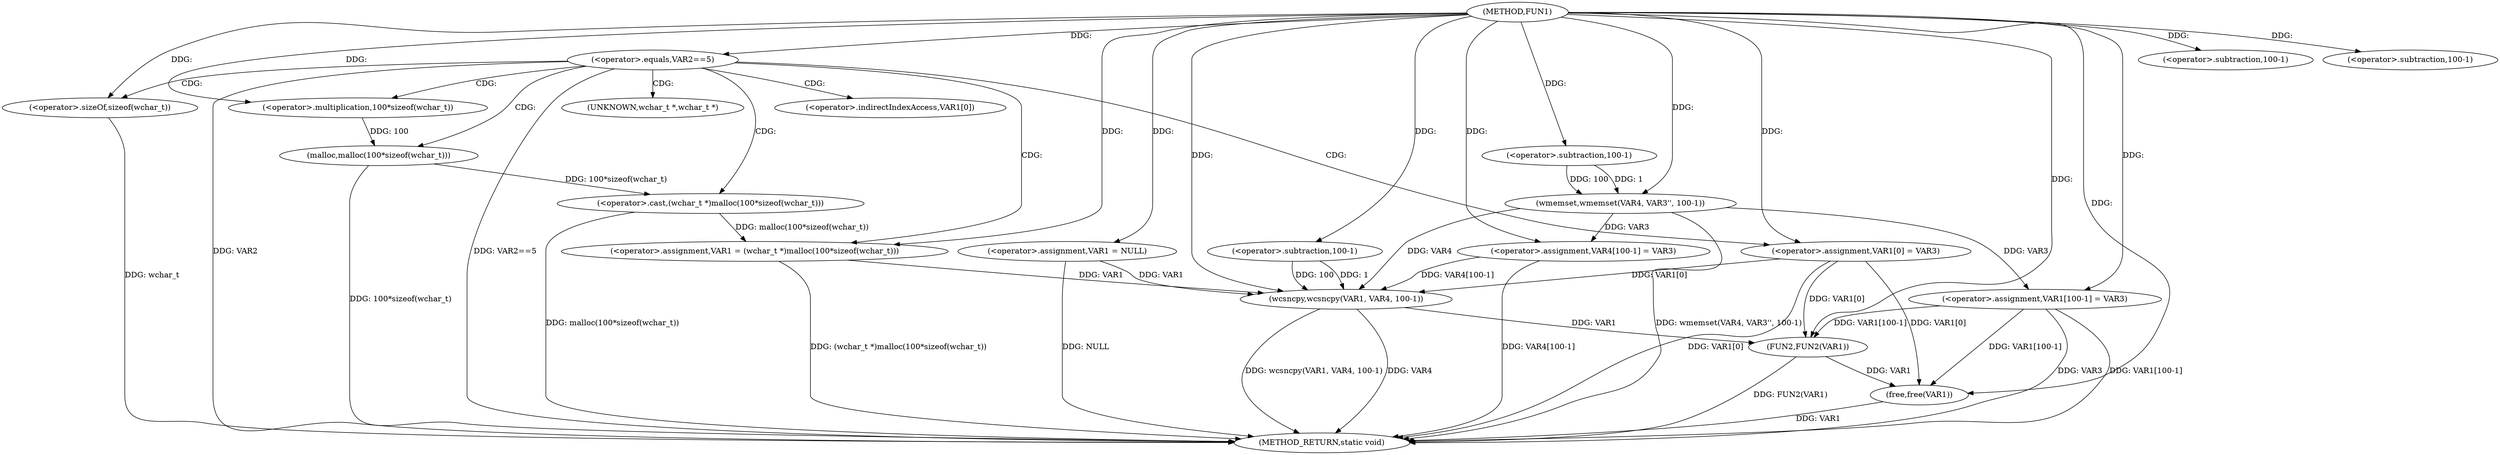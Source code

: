 digraph FUN1 {  
"1000100" [label = "(METHOD,FUN1)" ]
"1000157" [label = "(METHOD_RETURN,static void)" ]
"1000103" [label = "(<operator>.assignment,VAR1 = NULL)" ]
"1000107" [label = "(<operator>.equals,VAR2==5)" ]
"1000111" [label = "(<operator>.assignment,VAR1 = (wchar_t *)malloc(100*sizeof(wchar_t)))" ]
"1000113" [label = "(<operator>.cast,(wchar_t *)malloc(100*sizeof(wchar_t)))" ]
"1000115" [label = "(malloc,malloc(100*sizeof(wchar_t)))" ]
"1000116" [label = "(<operator>.multiplication,100*sizeof(wchar_t))" ]
"1000118" [label = "(<operator>.sizeOf,sizeof(wchar_t))" ]
"1000120" [label = "(<operator>.assignment,VAR1[0] = VAR3)" ]
"1000127" [label = "(wmemset,wmemset(VAR4, VAR3'', 100-1))" ]
"1000130" [label = "(<operator>.subtraction,100-1)" ]
"1000133" [label = "(<operator>.assignment,VAR4[100-1] = VAR3)" ]
"1000136" [label = "(<operator>.subtraction,100-1)" ]
"1000140" [label = "(wcsncpy,wcsncpy(VAR1, VAR4, 100-1))" ]
"1000143" [label = "(<operator>.subtraction,100-1)" ]
"1000146" [label = "(<operator>.assignment,VAR1[100-1] = VAR3)" ]
"1000149" [label = "(<operator>.subtraction,100-1)" ]
"1000153" [label = "(FUN2,FUN2(VAR1))" ]
"1000155" [label = "(free,free(VAR1))" ]
"1000114" [label = "(UNKNOWN,wchar_t *,wchar_t *)" ]
"1000121" [label = "(<operator>.indirectIndexAccess,VAR1[0])" ]
  "1000140" -> "1000157"  [ label = "DDG: VAR4"] 
  "1000107" -> "1000157"  [ label = "DDG: VAR2"] 
  "1000107" -> "1000157"  [ label = "DDG: VAR2==5"] 
  "1000103" -> "1000157"  [ label = "DDG: NULL"] 
  "1000155" -> "1000157"  [ label = "DDG: VAR1"] 
  "1000118" -> "1000157"  [ label = "DDG: wchar_t"] 
  "1000140" -> "1000157"  [ label = "DDG: wcsncpy(VAR1, VAR4, 100-1)"] 
  "1000146" -> "1000157"  [ label = "DDG: VAR3"] 
  "1000133" -> "1000157"  [ label = "DDG: VAR4[100-1]"] 
  "1000113" -> "1000157"  [ label = "DDG: malloc(100*sizeof(wchar_t))"] 
  "1000120" -> "1000157"  [ label = "DDG: VAR1[0]"] 
  "1000127" -> "1000157"  [ label = "DDG: wmemset(VAR4, VAR3'', 100-1)"] 
  "1000153" -> "1000157"  [ label = "DDG: FUN2(VAR1)"] 
  "1000111" -> "1000157"  [ label = "DDG: (wchar_t *)malloc(100*sizeof(wchar_t))"] 
  "1000146" -> "1000157"  [ label = "DDG: VAR1[100-1]"] 
  "1000115" -> "1000157"  [ label = "DDG: 100*sizeof(wchar_t)"] 
  "1000100" -> "1000103"  [ label = "DDG: "] 
  "1000100" -> "1000107"  [ label = "DDG: "] 
  "1000113" -> "1000111"  [ label = "DDG: malloc(100*sizeof(wchar_t))"] 
  "1000100" -> "1000111"  [ label = "DDG: "] 
  "1000115" -> "1000113"  [ label = "DDG: 100*sizeof(wchar_t)"] 
  "1000116" -> "1000115"  [ label = "DDG: 100"] 
  "1000100" -> "1000116"  [ label = "DDG: "] 
  "1000100" -> "1000118"  [ label = "DDG: "] 
  "1000100" -> "1000120"  [ label = "DDG: "] 
  "1000100" -> "1000127"  [ label = "DDG: "] 
  "1000130" -> "1000127"  [ label = "DDG: 100"] 
  "1000130" -> "1000127"  [ label = "DDG: 1"] 
  "1000100" -> "1000130"  [ label = "DDG: "] 
  "1000127" -> "1000133"  [ label = "DDG: VAR3"] 
  "1000100" -> "1000133"  [ label = "DDG: "] 
  "1000100" -> "1000136"  [ label = "DDG: "] 
  "1000103" -> "1000140"  [ label = "DDG: VAR1"] 
  "1000120" -> "1000140"  [ label = "DDG: VAR1[0]"] 
  "1000111" -> "1000140"  [ label = "DDG: VAR1"] 
  "1000100" -> "1000140"  [ label = "DDG: "] 
  "1000133" -> "1000140"  [ label = "DDG: VAR4[100-1]"] 
  "1000127" -> "1000140"  [ label = "DDG: VAR4"] 
  "1000143" -> "1000140"  [ label = "DDG: 100"] 
  "1000143" -> "1000140"  [ label = "DDG: 1"] 
  "1000100" -> "1000143"  [ label = "DDG: "] 
  "1000100" -> "1000146"  [ label = "DDG: "] 
  "1000127" -> "1000146"  [ label = "DDG: VAR3"] 
  "1000100" -> "1000149"  [ label = "DDG: "] 
  "1000140" -> "1000153"  [ label = "DDG: VAR1"] 
  "1000120" -> "1000153"  [ label = "DDG: VAR1[0]"] 
  "1000146" -> "1000153"  [ label = "DDG: VAR1[100-1]"] 
  "1000100" -> "1000153"  [ label = "DDG: "] 
  "1000120" -> "1000155"  [ label = "DDG: VAR1[0]"] 
  "1000153" -> "1000155"  [ label = "DDG: VAR1"] 
  "1000146" -> "1000155"  [ label = "DDG: VAR1[100-1]"] 
  "1000100" -> "1000155"  [ label = "DDG: "] 
  "1000107" -> "1000121"  [ label = "CDG: "] 
  "1000107" -> "1000116"  [ label = "CDG: "] 
  "1000107" -> "1000114"  [ label = "CDG: "] 
  "1000107" -> "1000115"  [ label = "CDG: "] 
  "1000107" -> "1000120"  [ label = "CDG: "] 
  "1000107" -> "1000113"  [ label = "CDG: "] 
  "1000107" -> "1000118"  [ label = "CDG: "] 
  "1000107" -> "1000111"  [ label = "CDG: "] 
}
